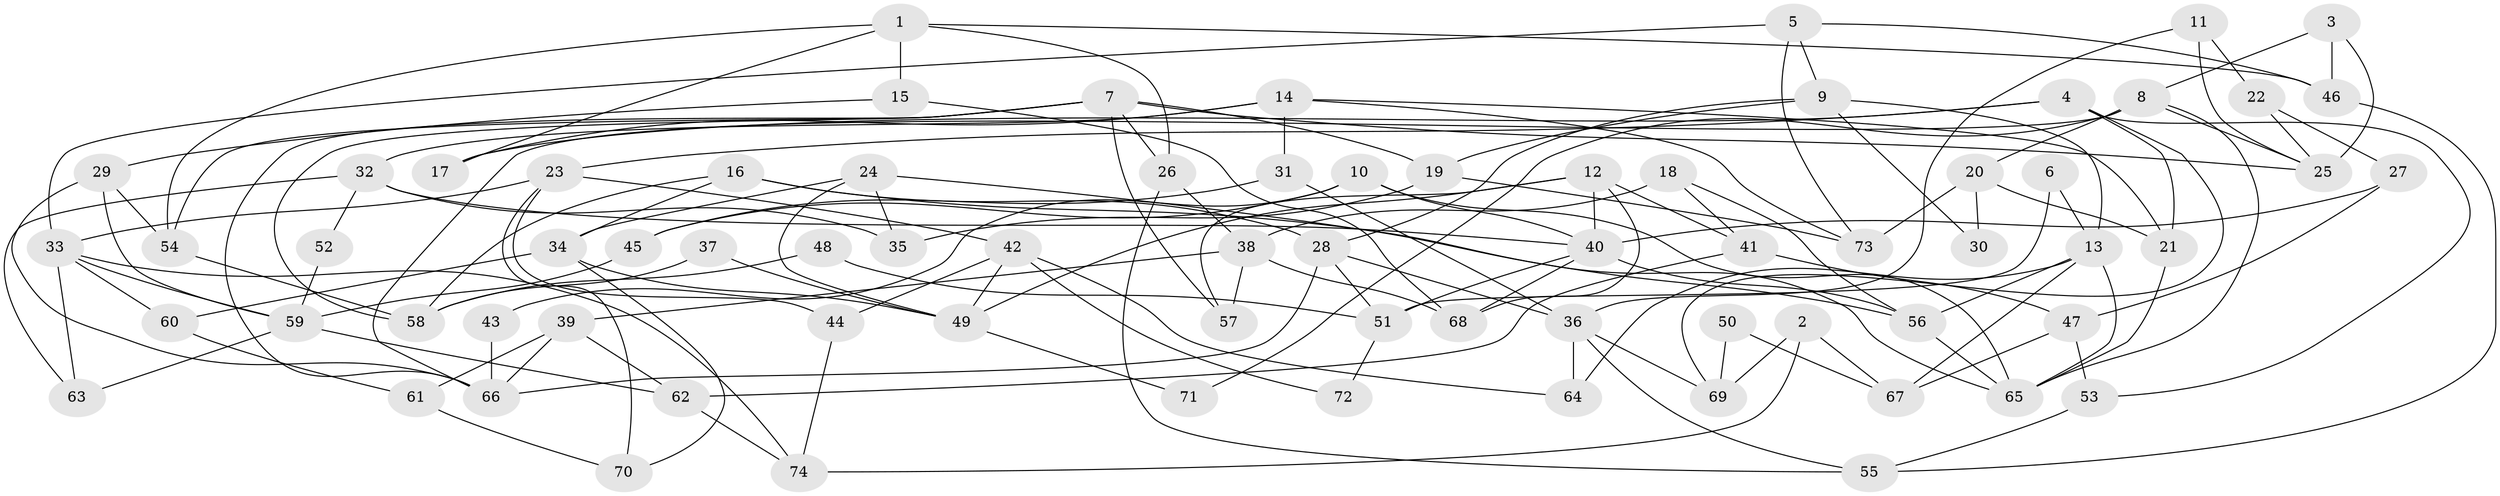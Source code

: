 // coarse degree distribution, {7: 0.041666666666666664, 5: 0.20833333333333334, 3: 0.14583333333333334, 6: 0.0625, 4: 0.22916666666666666, 8: 0.125, 9: 0.0625, 2: 0.125}
// Generated by graph-tools (version 1.1) at 2025/24/03/03/25 07:24:04]
// undirected, 74 vertices, 148 edges
graph export_dot {
graph [start="1"]
  node [color=gray90,style=filled];
  1;
  2;
  3;
  4;
  5;
  6;
  7;
  8;
  9;
  10;
  11;
  12;
  13;
  14;
  15;
  16;
  17;
  18;
  19;
  20;
  21;
  22;
  23;
  24;
  25;
  26;
  27;
  28;
  29;
  30;
  31;
  32;
  33;
  34;
  35;
  36;
  37;
  38;
  39;
  40;
  41;
  42;
  43;
  44;
  45;
  46;
  47;
  48;
  49;
  50;
  51;
  52;
  53;
  54;
  55;
  56;
  57;
  58;
  59;
  60;
  61;
  62;
  63;
  64;
  65;
  66;
  67;
  68;
  69;
  70;
  71;
  72;
  73;
  74;
  1 -- 26;
  1 -- 54;
  1 -- 15;
  1 -- 17;
  1 -- 46;
  2 -- 74;
  2 -- 67;
  2 -- 69;
  3 -- 46;
  3 -- 8;
  3 -- 25;
  4 -- 17;
  4 -- 21;
  4 -- 23;
  4 -- 53;
  4 -- 69;
  5 -- 33;
  5 -- 9;
  5 -- 46;
  5 -- 73;
  6 -- 51;
  6 -- 13;
  7 -- 54;
  7 -- 66;
  7 -- 19;
  7 -- 25;
  7 -- 26;
  7 -- 57;
  7 -- 58;
  8 -- 66;
  8 -- 25;
  8 -- 20;
  8 -- 65;
  8 -- 71;
  9 -- 28;
  9 -- 13;
  9 -- 19;
  9 -- 30;
  10 -- 65;
  10 -- 45;
  10 -- 40;
  10 -- 43;
  11 -- 25;
  11 -- 36;
  11 -- 22;
  12 -- 68;
  12 -- 40;
  12 -- 41;
  12 -- 49;
  12 -- 57;
  13 -- 65;
  13 -- 56;
  13 -- 64;
  13 -- 67;
  14 -- 21;
  14 -- 73;
  14 -- 17;
  14 -- 31;
  14 -- 32;
  15 -- 68;
  15 -- 29;
  16 -- 56;
  16 -- 34;
  16 -- 28;
  16 -- 58;
  18 -- 38;
  18 -- 41;
  18 -- 56;
  19 -- 35;
  19 -- 73;
  20 -- 73;
  20 -- 21;
  20 -- 30;
  21 -- 65;
  22 -- 25;
  22 -- 27;
  23 -- 33;
  23 -- 42;
  23 -- 44;
  23 -- 70;
  24 -- 35;
  24 -- 65;
  24 -- 34;
  24 -- 49;
  26 -- 55;
  26 -- 38;
  27 -- 47;
  27 -- 40;
  28 -- 36;
  28 -- 51;
  28 -- 66;
  29 -- 66;
  29 -- 54;
  29 -- 59;
  31 -- 36;
  31 -- 45;
  32 -- 40;
  32 -- 35;
  32 -- 52;
  32 -- 63;
  33 -- 59;
  33 -- 74;
  33 -- 60;
  33 -- 63;
  34 -- 49;
  34 -- 60;
  34 -- 70;
  36 -- 64;
  36 -- 69;
  36 -- 55;
  37 -- 49;
  37 -- 58;
  38 -- 57;
  38 -- 39;
  38 -- 68;
  39 -- 61;
  39 -- 62;
  39 -- 66;
  40 -- 51;
  40 -- 56;
  40 -- 68;
  41 -- 62;
  41 -- 47;
  42 -- 49;
  42 -- 44;
  42 -- 64;
  42 -- 72;
  43 -- 66;
  44 -- 74;
  45 -- 59;
  46 -- 55;
  47 -- 53;
  47 -- 67;
  48 -- 51;
  48 -- 58;
  49 -- 71;
  50 -- 67;
  50 -- 69;
  51 -- 72;
  52 -- 59;
  53 -- 55;
  54 -- 58;
  56 -- 65;
  59 -- 63;
  59 -- 62;
  60 -- 61;
  61 -- 70;
  62 -- 74;
}
